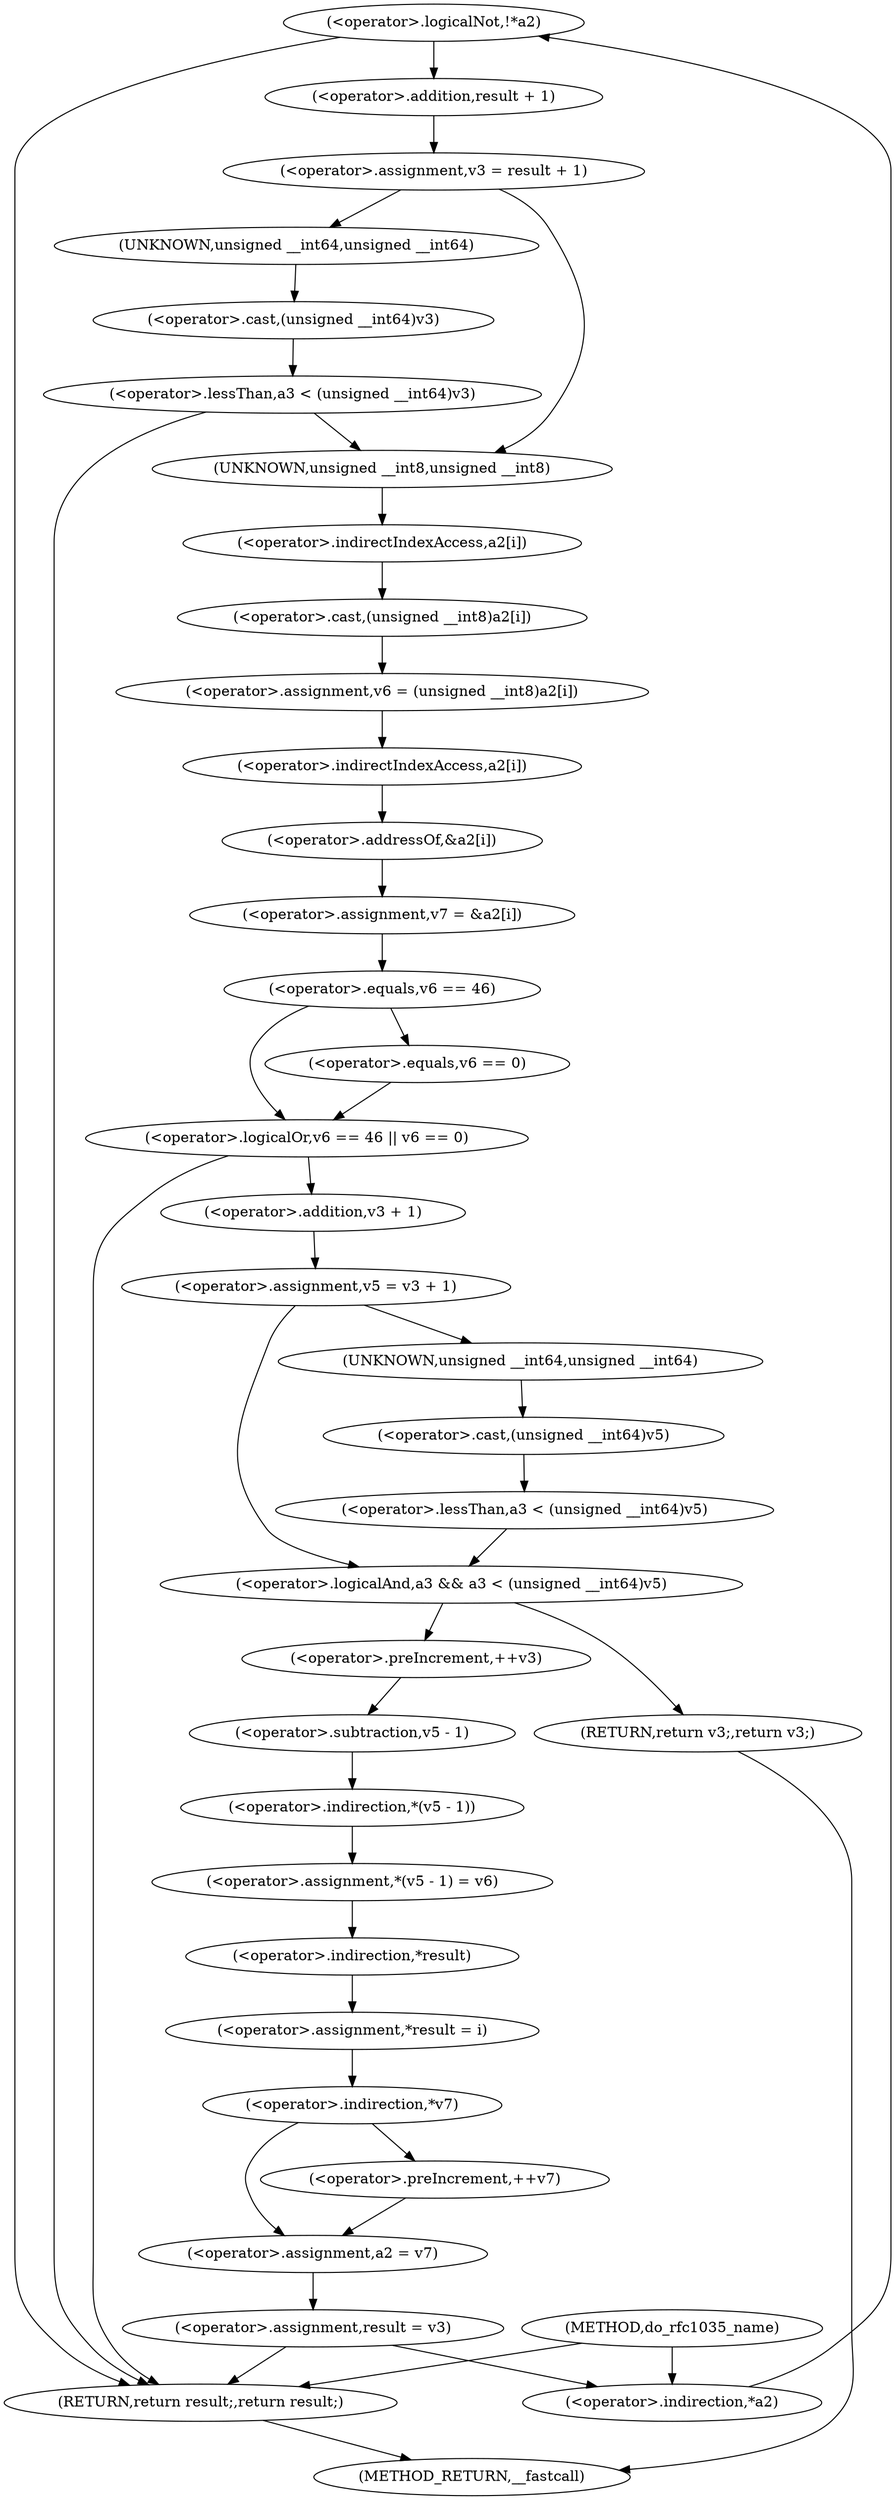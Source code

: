 digraph do_rfc1035_name {  
"1000120" [label = "(<operator>.logicalNot,!*a2)" ]
"1000121" [label = "(<operator>.indirection,*a2)" ]
"1000124" [label = "(<operator>.assignment,v3 = result + 1)" ]
"1000126" [label = "(<operator>.addition,result + 1)" ]
"1000133" [label = "(<operator>.lessThan,a3 < (unsigned __int64)v3)" ]
"1000135" [label = "(<operator>.cast,(unsigned __int64)v3)" ]
"1000136" [label = "(UNKNOWN,unsigned __int64,unsigned __int64)" ]
"1000141" [label = "(<operator>.assignment,v6 = (unsigned __int8)a2[i])" ]
"1000143" [label = "(<operator>.cast,(unsigned __int8)a2[i])" ]
"1000144" [label = "(UNKNOWN,unsigned __int8,unsigned __int8)" ]
"1000145" [label = "(<operator>.indirectIndexAccess,a2[i])" ]
"1000148" [label = "(<operator>.assignment,v7 = &a2[i])" ]
"1000150" [label = "(<operator>.addressOf,&a2[i])" ]
"1000151" [label = "(<operator>.indirectIndexAccess,a2[i])" ]
"1000155" [label = "(<operator>.logicalOr,v6 == 46 || v6 == 0)" ]
"1000156" [label = "(<operator>.equals,v6 == 46)" ]
"1000159" [label = "(<operator>.equals,v6 == 0)" ]
"1000163" [label = "(<operator>.assignment,v5 = v3 + 1)" ]
"1000165" [label = "(<operator>.addition,v3 + 1)" ]
"1000169" [label = "(<operator>.logicalAnd,a3 && a3 < (unsigned __int64)v5)" ]
"1000171" [label = "(<operator>.lessThan,a3 < (unsigned __int64)v5)" ]
"1000173" [label = "(<operator>.cast,(unsigned __int64)v5)" ]
"1000174" [label = "(UNKNOWN,unsigned __int64,unsigned __int64)" ]
"1000176" [label = "(RETURN,return v3;,return v3;)" ]
"1000178" [label = "(<operator>.preIncrement,++v3)" ]
"1000180" [label = "(<operator>.assignment,*(v5 - 1) = v6)" ]
"1000181" [label = "(<operator>.indirection,*(v5 - 1))" ]
"1000182" [label = "(<operator>.subtraction,v5 - 1)" ]
"1000186" [label = "(<operator>.assignment,*result = i)" ]
"1000187" [label = "(<operator>.indirection,*result)" ]
"1000191" [label = "(<operator>.indirection,*v7)" ]
"1000193" [label = "(<operator>.preIncrement,++v7)" ]
"1000195" [label = "(<operator>.assignment,a2 = v7)" ]
"1000198" [label = "(<operator>.assignment,result = v3)" ]
"1000201" [label = "(RETURN,return result;,return result;)" ]
"1000106" [label = "(METHOD,do_rfc1035_name)" ]
"1000203" [label = "(METHOD_RETURN,__fastcall)" ]
  "1000120" -> "1000201" 
  "1000120" -> "1000126" 
  "1000121" -> "1000120" 
  "1000124" -> "1000136" 
  "1000124" -> "1000144" 
  "1000126" -> "1000124" 
  "1000133" -> "1000201" 
  "1000133" -> "1000144" 
  "1000135" -> "1000133" 
  "1000136" -> "1000135" 
  "1000141" -> "1000151" 
  "1000143" -> "1000141" 
  "1000144" -> "1000145" 
  "1000145" -> "1000143" 
  "1000148" -> "1000156" 
  "1000150" -> "1000148" 
  "1000151" -> "1000150" 
  "1000155" -> "1000201" 
  "1000155" -> "1000165" 
  "1000156" -> "1000155" 
  "1000156" -> "1000159" 
  "1000159" -> "1000155" 
  "1000163" -> "1000169" 
  "1000163" -> "1000174" 
  "1000165" -> "1000163" 
  "1000169" -> "1000176" 
  "1000169" -> "1000178" 
  "1000171" -> "1000169" 
  "1000173" -> "1000171" 
  "1000174" -> "1000173" 
  "1000176" -> "1000203" 
  "1000178" -> "1000182" 
  "1000180" -> "1000187" 
  "1000181" -> "1000180" 
  "1000182" -> "1000181" 
  "1000186" -> "1000191" 
  "1000187" -> "1000186" 
  "1000191" -> "1000193" 
  "1000191" -> "1000195" 
  "1000193" -> "1000195" 
  "1000195" -> "1000198" 
  "1000198" -> "1000121" 
  "1000198" -> "1000201" 
  "1000201" -> "1000203" 
  "1000106" -> "1000121" 
  "1000106" -> "1000201" 
}

